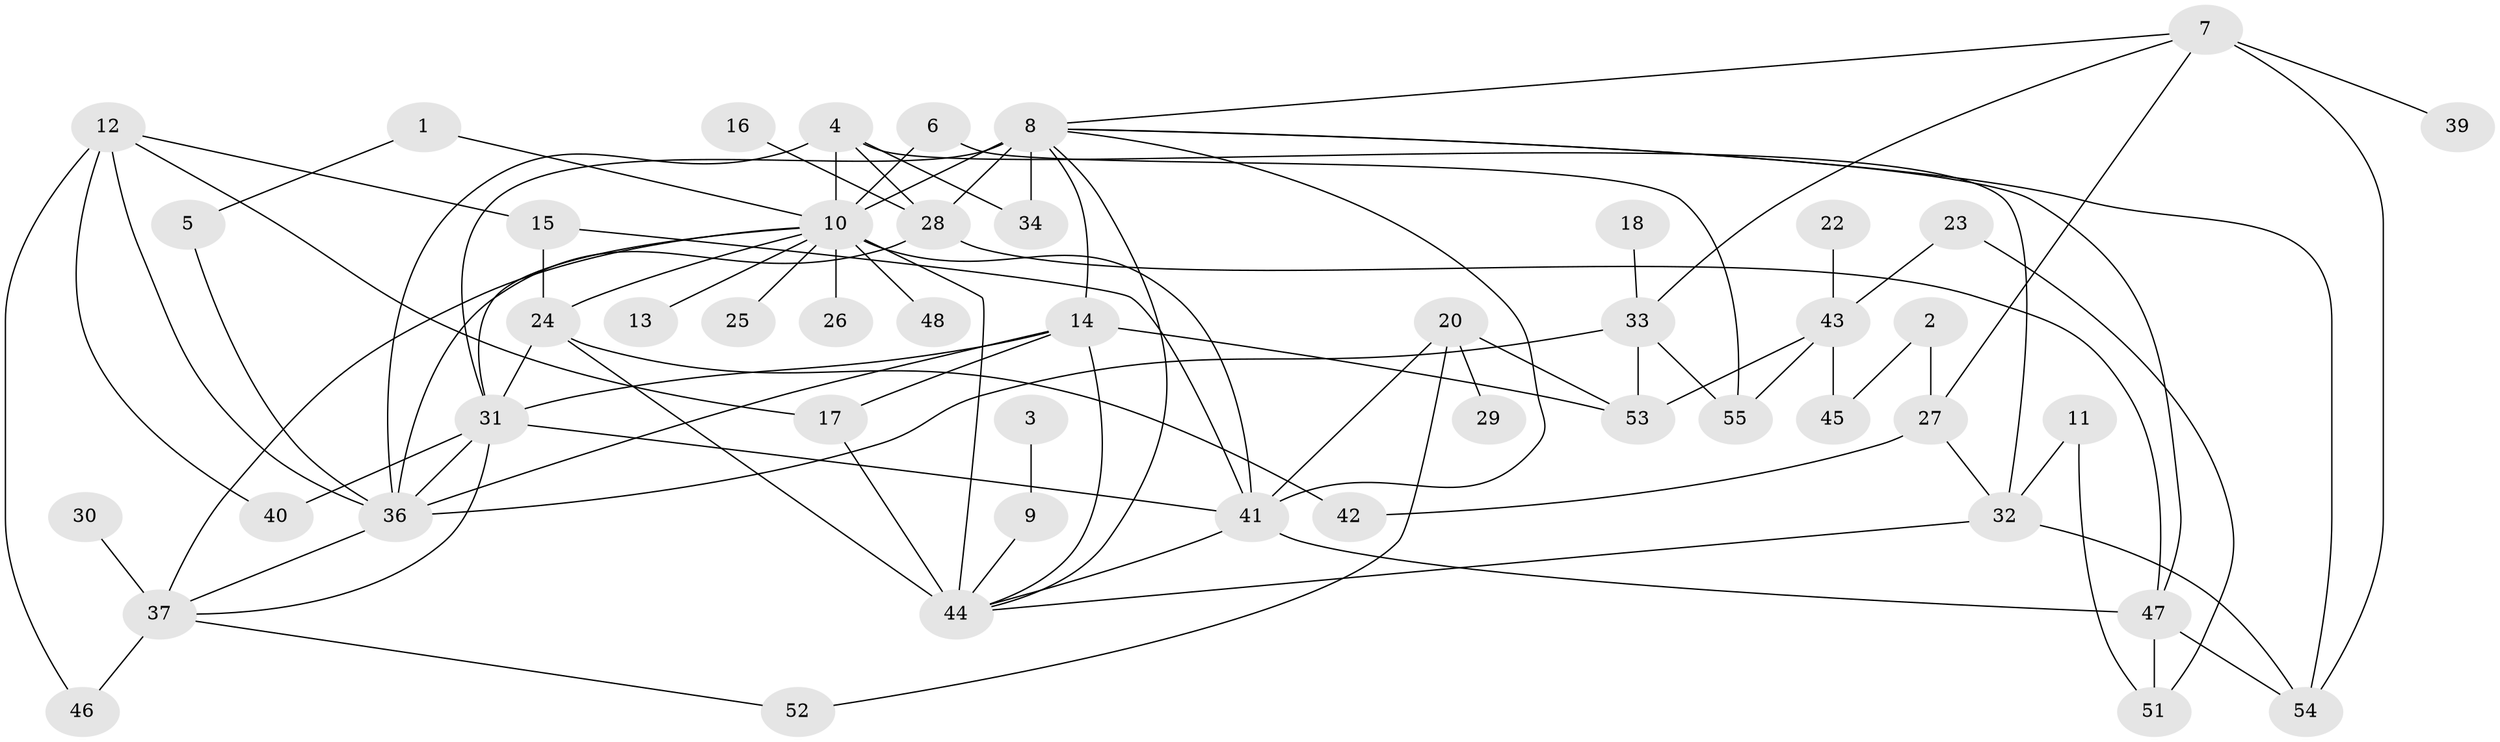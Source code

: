 // original degree distribution, {2: 0.20909090909090908, 3: 0.21818181818181817, 4: 0.1, 1: 0.24545454545454545, 5: 0.07272727272727272, 8: 0.03636363636363636, 0: 0.045454545454545456, 6: 0.06363636363636363, 7: 0.00909090909090909}
// Generated by graph-tools (version 1.1) at 2025/43/03/06/25 01:43:18]
// undirected, 49 vertices, 88 edges
graph export_dot {
graph [start="1"]
  node [color=gray90,style=filled];
  1;
  2;
  3;
  4;
  5;
  6;
  7;
  8;
  9;
  10;
  11;
  12;
  13;
  14;
  15;
  16;
  17;
  18;
  20;
  22;
  23;
  24;
  25;
  26;
  27;
  28;
  29;
  30;
  31;
  32;
  33;
  34;
  36;
  37;
  39;
  40;
  41;
  42;
  43;
  44;
  45;
  46;
  47;
  48;
  51;
  52;
  53;
  54;
  55;
  1 -- 5 [weight=1.0];
  1 -- 10 [weight=1.0];
  2 -- 27 [weight=2.0];
  2 -- 45 [weight=1.0];
  3 -- 9 [weight=1.0];
  4 -- 10 [weight=3.0];
  4 -- 28 [weight=1.0];
  4 -- 32 [weight=1.0];
  4 -- 34 [weight=1.0];
  4 -- 36 [weight=1.0];
  5 -- 36 [weight=1.0];
  6 -- 10 [weight=1.0];
  6 -- 55 [weight=1.0];
  7 -- 8 [weight=1.0];
  7 -- 27 [weight=1.0];
  7 -- 33 [weight=1.0];
  7 -- 39 [weight=1.0];
  7 -- 54 [weight=1.0];
  8 -- 10 [weight=2.0];
  8 -- 14 [weight=1.0];
  8 -- 28 [weight=1.0];
  8 -- 31 [weight=3.0];
  8 -- 34 [weight=1.0];
  8 -- 41 [weight=1.0];
  8 -- 44 [weight=1.0];
  8 -- 47 [weight=1.0];
  8 -- 54 [weight=1.0];
  9 -- 44 [weight=1.0];
  10 -- 13 [weight=1.0];
  10 -- 24 [weight=2.0];
  10 -- 25 [weight=1.0];
  10 -- 26 [weight=2.0];
  10 -- 31 [weight=2.0];
  10 -- 37 [weight=2.0];
  10 -- 41 [weight=1.0];
  10 -- 44 [weight=4.0];
  10 -- 48 [weight=1.0];
  11 -- 32 [weight=1.0];
  11 -- 51 [weight=1.0];
  12 -- 15 [weight=1.0];
  12 -- 17 [weight=1.0];
  12 -- 36 [weight=1.0];
  12 -- 40 [weight=1.0];
  12 -- 46 [weight=1.0];
  14 -- 17 [weight=1.0];
  14 -- 31 [weight=2.0];
  14 -- 36 [weight=1.0];
  14 -- 44 [weight=1.0];
  14 -- 53 [weight=1.0];
  15 -- 24 [weight=1.0];
  15 -- 41 [weight=1.0];
  16 -- 28 [weight=1.0];
  17 -- 44 [weight=1.0];
  18 -- 33 [weight=1.0];
  20 -- 29 [weight=1.0];
  20 -- 41 [weight=1.0];
  20 -- 52 [weight=1.0];
  20 -- 53 [weight=1.0];
  22 -- 43 [weight=1.0];
  23 -- 43 [weight=1.0];
  23 -- 51 [weight=1.0];
  24 -- 31 [weight=1.0];
  24 -- 42 [weight=1.0];
  24 -- 44 [weight=1.0];
  27 -- 32 [weight=1.0];
  27 -- 42 [weight=1.0];
  28 -- 36 [weight=1.0];
  28 -- 47 [weight=1.0];
  30 -- 37 [weight=1.0];
  31 -- 36 [weight=1.0];
  31 -- 37 [weight=1.0];
  31 -- 40 [weight=1.0];
  31 -- 41 [weight=2.0];
  32 -- 44 [weight=1.0];
  32 -- 54 [weight=1.0];
  33 -- 36 [weight=1.0];
  33 -- 53 [weight=1.0];
  33 -- 55 [weight=1.0];
  36 -- 37 [weight=1.0];
  37 -- 46 [weight=1.0];
  37 -- 52 [weight=1.0];
  41 -- 44 [weight=1.0];
  41 -- 47 [weight=1.0];
  43 -- 45 [weight=1.0];
  43 -- 53 [weight=1.0];
  43 -- 55 [weight=1.0];
  47 -- 51 [weight=1.0];
  47 -- 54 [weight=1.0];
}

